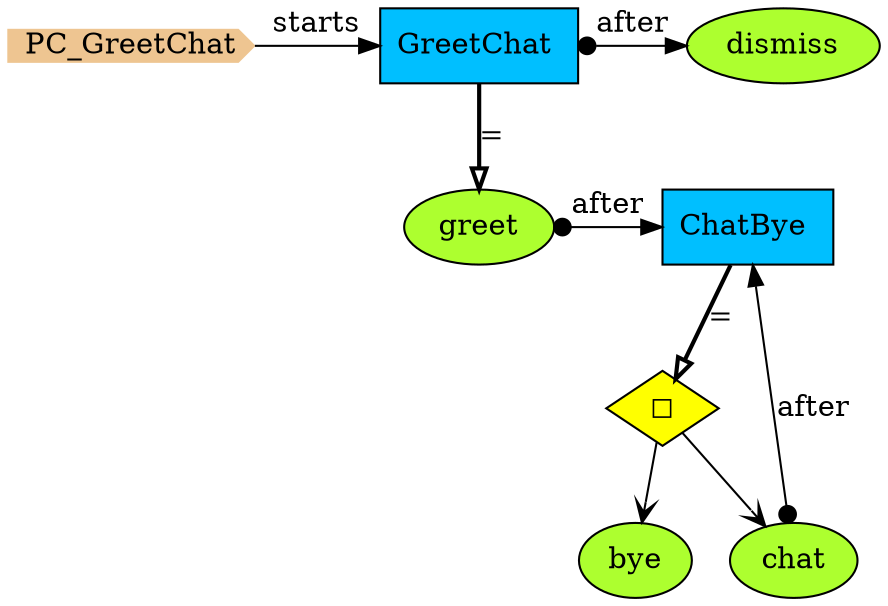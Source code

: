 digraph {
StartN_ [shape = cds,color=burlywood2,style=filled,height=.2,width=.2, label =PC_GreetChat];
greet [shape=ellipse,fillcolor=greenyellow,style = filled,label="greet"];
ChatBye [shape=box,fillcolor=deepskyblue,style = filled,label="ChatBye "];
chat [shape=ellipse,fillcolor=greenyellow,style = filled,label="chat"];
dismiss [shape=ellipse,fillcolor=greenyellow,style = filled,label="dismiss"];
bye [shape=ellipse,fillcolor=greenyellow,style = filled,label="bye"];
OpChat [shape=diamond,fillcolor=yellow,style = filled,label="◻︎"];
GreetChat [shape=box,fillcolor=deepskyblue,style = filled,label="GreetChat "];

{rank=same;ChatBye,greet}
{rank=same;dismiss,GreetChat}
{rank=same;GreetChat,StartN_}

chat->ChatBye[arrowtail=dot,dir=both,label="after"];
OpChat->chat[arrowhead="open"];
StartN_->GreetChat[label="starts"];
ChatBye->OpChat[arrowhead="onormal",penwidth=2,label="="];
GreetChat->greet[arrowhead="onormal",penwidth=2,label="="];
greet->ChatBye[arrowtail=dot,dir=both,label="after"];
OpChat->bye[arrowhead="open"];
GreetChat->dismiss[arrowtail=dot,dir=both,label="after"];
}